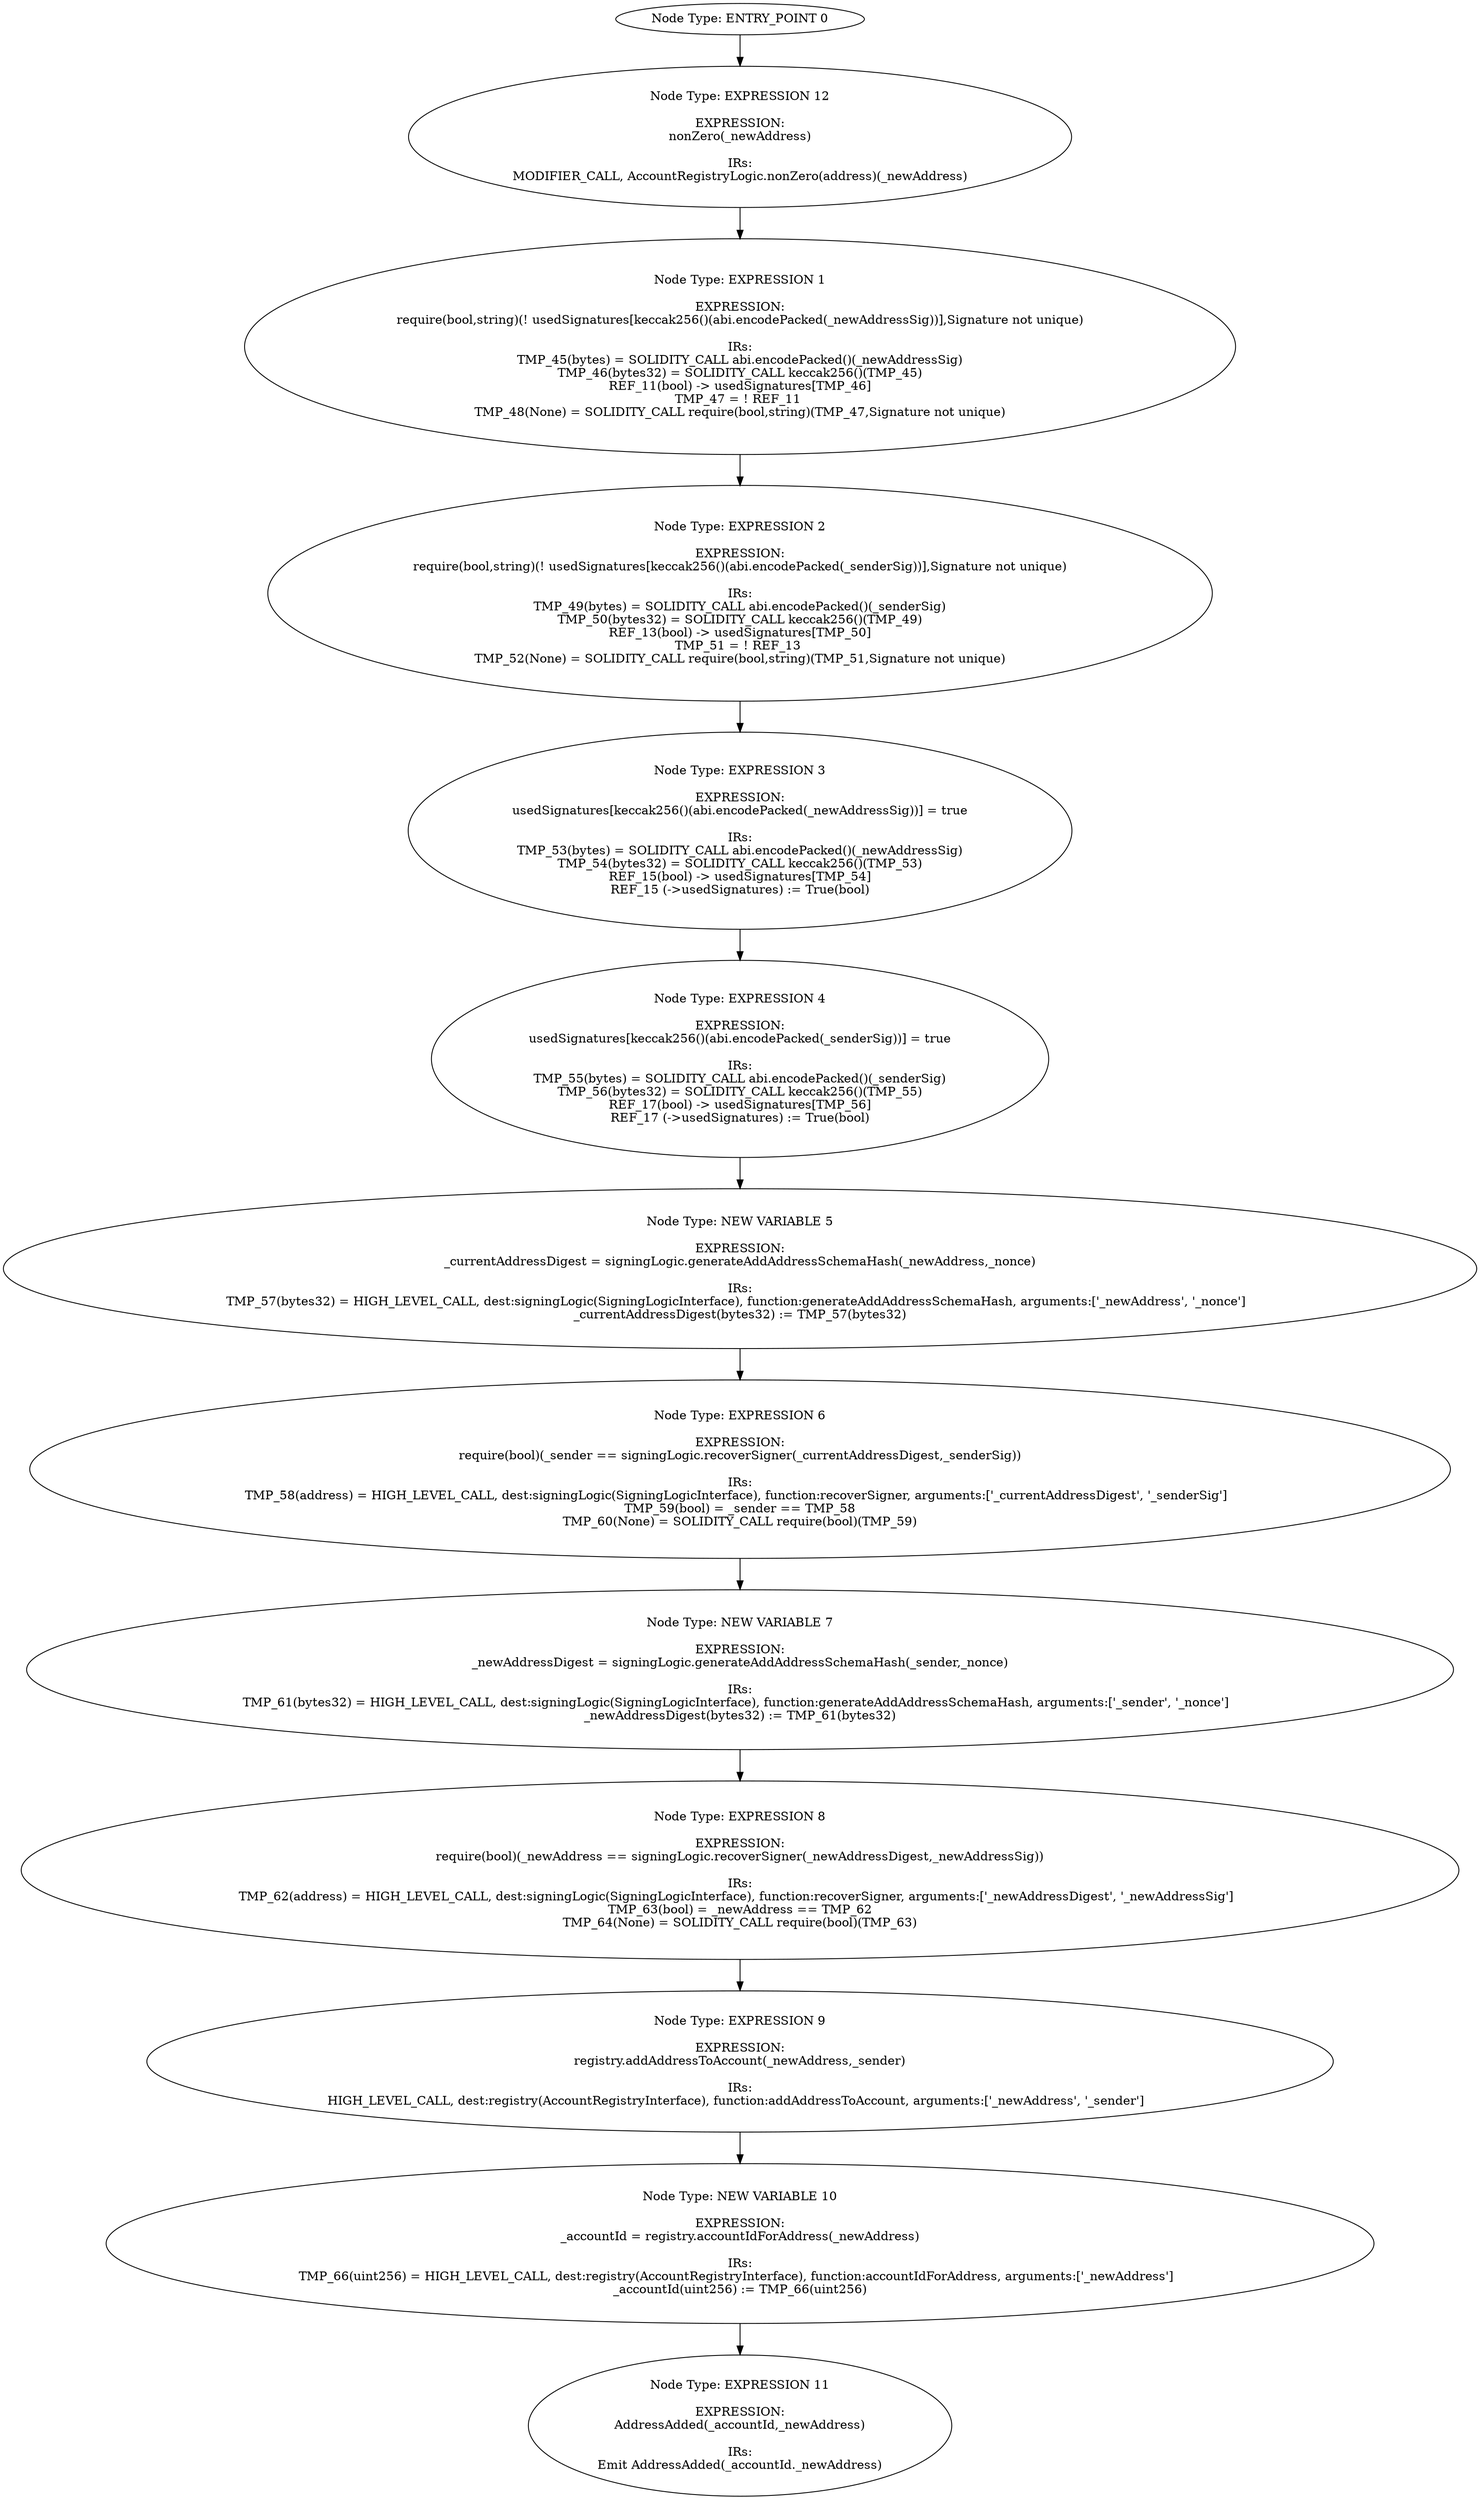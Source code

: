 digraph{
0[label="Node Type: ENTRY_POINT 0
"];
0->12;
1[label="Node Type: EXPRESSION 1

EXPRESSION:
require(bool,string)(! usedSignatures[keccak256()(abi.encodePacked(_newAddressSig))],Signature not unique)

IRs:
TMP_45(bytes) = SOLIDITY_CALL abi.encodePacked()(_newAddressSig)
TMP_46(bytes32) = SOLIDITY_CALL keccak256()(TMP_45)
REF_11(bool) -> usedSignatures[TMP_46]
TMP_47 = ! REF_11 
TMP_48(None) = SOLIDITY_CALL require(bool,string)(TMP_47,Signature not unique)"];
1->2;
2[label="Node Type: EXPRESSION 2

EXPRESSION:
require(bool,string)(! usedSignatures[keccak256()(abi.encodePacked(_senderSig))],Signature not unique)

IRs:
TMP_49(bytes) = SOLIDITY_CALL abi.encodePacked()(_senderSig)
TMP_50(bytes32) = SOLIDITY_CALL keccak256()(TMP_49)
REF_13(bool) -> usedSignatures[TMP_50]
TMP_51 = ! REF_13 
TMP_52(None) = SOLIDITY_CALL require(bool,string)(TMP_51,Signature not unique)"];
2->3;
3[label="Node Type: EXPRESSION 3

EXPRESSION:
usedSignatures[keccak256()(abi.encodePacked(_newAddressSig))] = true

IRs:
TMP_53(bytes) = SOLIDITY_CALL abi.encodePacked()(_newAddressSig)
TMP_54(bytes32) = SOLIDITY_CALL keccak256()(TMP_53)
REF_15(bool) -> usedSignatures[TMP_54]
REF_15 (->usedSignatures) := True(bool)"];
3->4;
4[label="Node Type: EXPRESSION 4

EXPRESSION:
usedSignatures[keccak256()(abi.encodePacked(_senderSig))] = true

IRs:
TMP_55(bytes) = SOLIDITY_CALL abi.encodePacked()(_senderSig)
TMP_56(bytes32) = SOLIDITY_CALL keccak256()(TMP_55)
REF_17(bool) -> usedSignatures[TMP_56]
REF_17 (->usedSignatures) := True(bool)"];
4->5;
5[label="Node Type: NEW VARIABLE 5

EXPRESSION:
_currentAddressDigest = signingLogic.generateAddAddressSchemaHash(_newAddress,_nonce)

IRs:
TMP_57(bytes32) = HIGH_LEVEL_CALL, dest:signingLogic(SigningLogicInterface), function:generateAddAddressSchemaHash, arguments:['_newAddress', '_nonce']  
_currentAddressDigest(bytes32) := TMP_57(bytes32)"];
5->6;
6[label="Node Type: EXPRESSION 6

EXPRESSION:
require(bool)(_sender == signingLogic.recoverSigner(_currentAddressDigest,_senderSig))

IRs:
TMP_58(address) = HIGH_LEVEL_CALL, dest:signingLogic(SigningLogicInterface), function:recoverSigner, arguments:['_currentAddressDigest', '_senderSig']  
TMP_59(bool) = _sender == TMP_58
TMP_60(None) = SOLIDITY_CALL require(bool)(TMP_59)"];
6->7;
7[label="Node Type: NEW VARIABLE 7

EXPRESSION:
_newAddressDigest = signingLogic.generateAddAddressSchemaHash(_sender,_nonce)

IRs:
TMP_61(bytes32) = HIGH_LEVEL_CALL, dest:signingLogic(SigningLogicInterface), function:generateAddAddressSchemaHash, arguments:['_sender', '_nonce']  
_newAddressDigest(bytes32) := TMP_61(bytes32)"];
7->8;
8[label="Node Type: EXPRESSION 8

EXPRESSION:
require(bool)(_newAddress == signingLogic.recoverSigner(_newAddressDigest,_newAddressSig))

IRs:
TMP_62(address) = HIGH_LEVEL_CALL, dest:signingLogic(SigningLogicInterface), function:recoverSigner, arguments:['_newAddressDigest', '_newAddressSig']  
TMP_63(bool) = _newAddress == TMP_62
TMP_64(None) = SOLIDITY_CALL require(bool)(TMP_63)"];
8->9;
9[label="Node Type: EXPRESSION 9

EXPRESSION:
registry.addAddressToAccount(_newAddress,_sender)

IRs:
HIGH_LEVEL_CALL, dest:registry(AccountRegistryInterface), function:addAddressToAccount, arguments:['_newAddress', '_sender']  "];
9->10;
10[label="Node Type: NEW VARIABLE 10

EXPRESSION:
_accountId = registry.accountIdForAddress(_newAddress)

IRs:
TMP_66(uint256) = HIGH_LEVEL_CALL, dest:registry(AccountRegistryInterface), function:accountIdForAddress, arguments:['_newAddress']  
_accountId(uint256) := TMP_66(uint256)"];
10->11;
11[label="Node Type: EXPRESSION 11

EXPRESSION:
AddressAdded(_accountId,_newAddress)

IRs:
Emit AddressAdded(_accountId._newAddress)"];
12[label="Node Type: EXPRESSION 12

EXPRESSION:
nonZero(_newAddress)

IRs:
MODIFIER_CALL, AccountRegistryLogic.nonZero(address)(_newAddress)"];
12->1;
}
